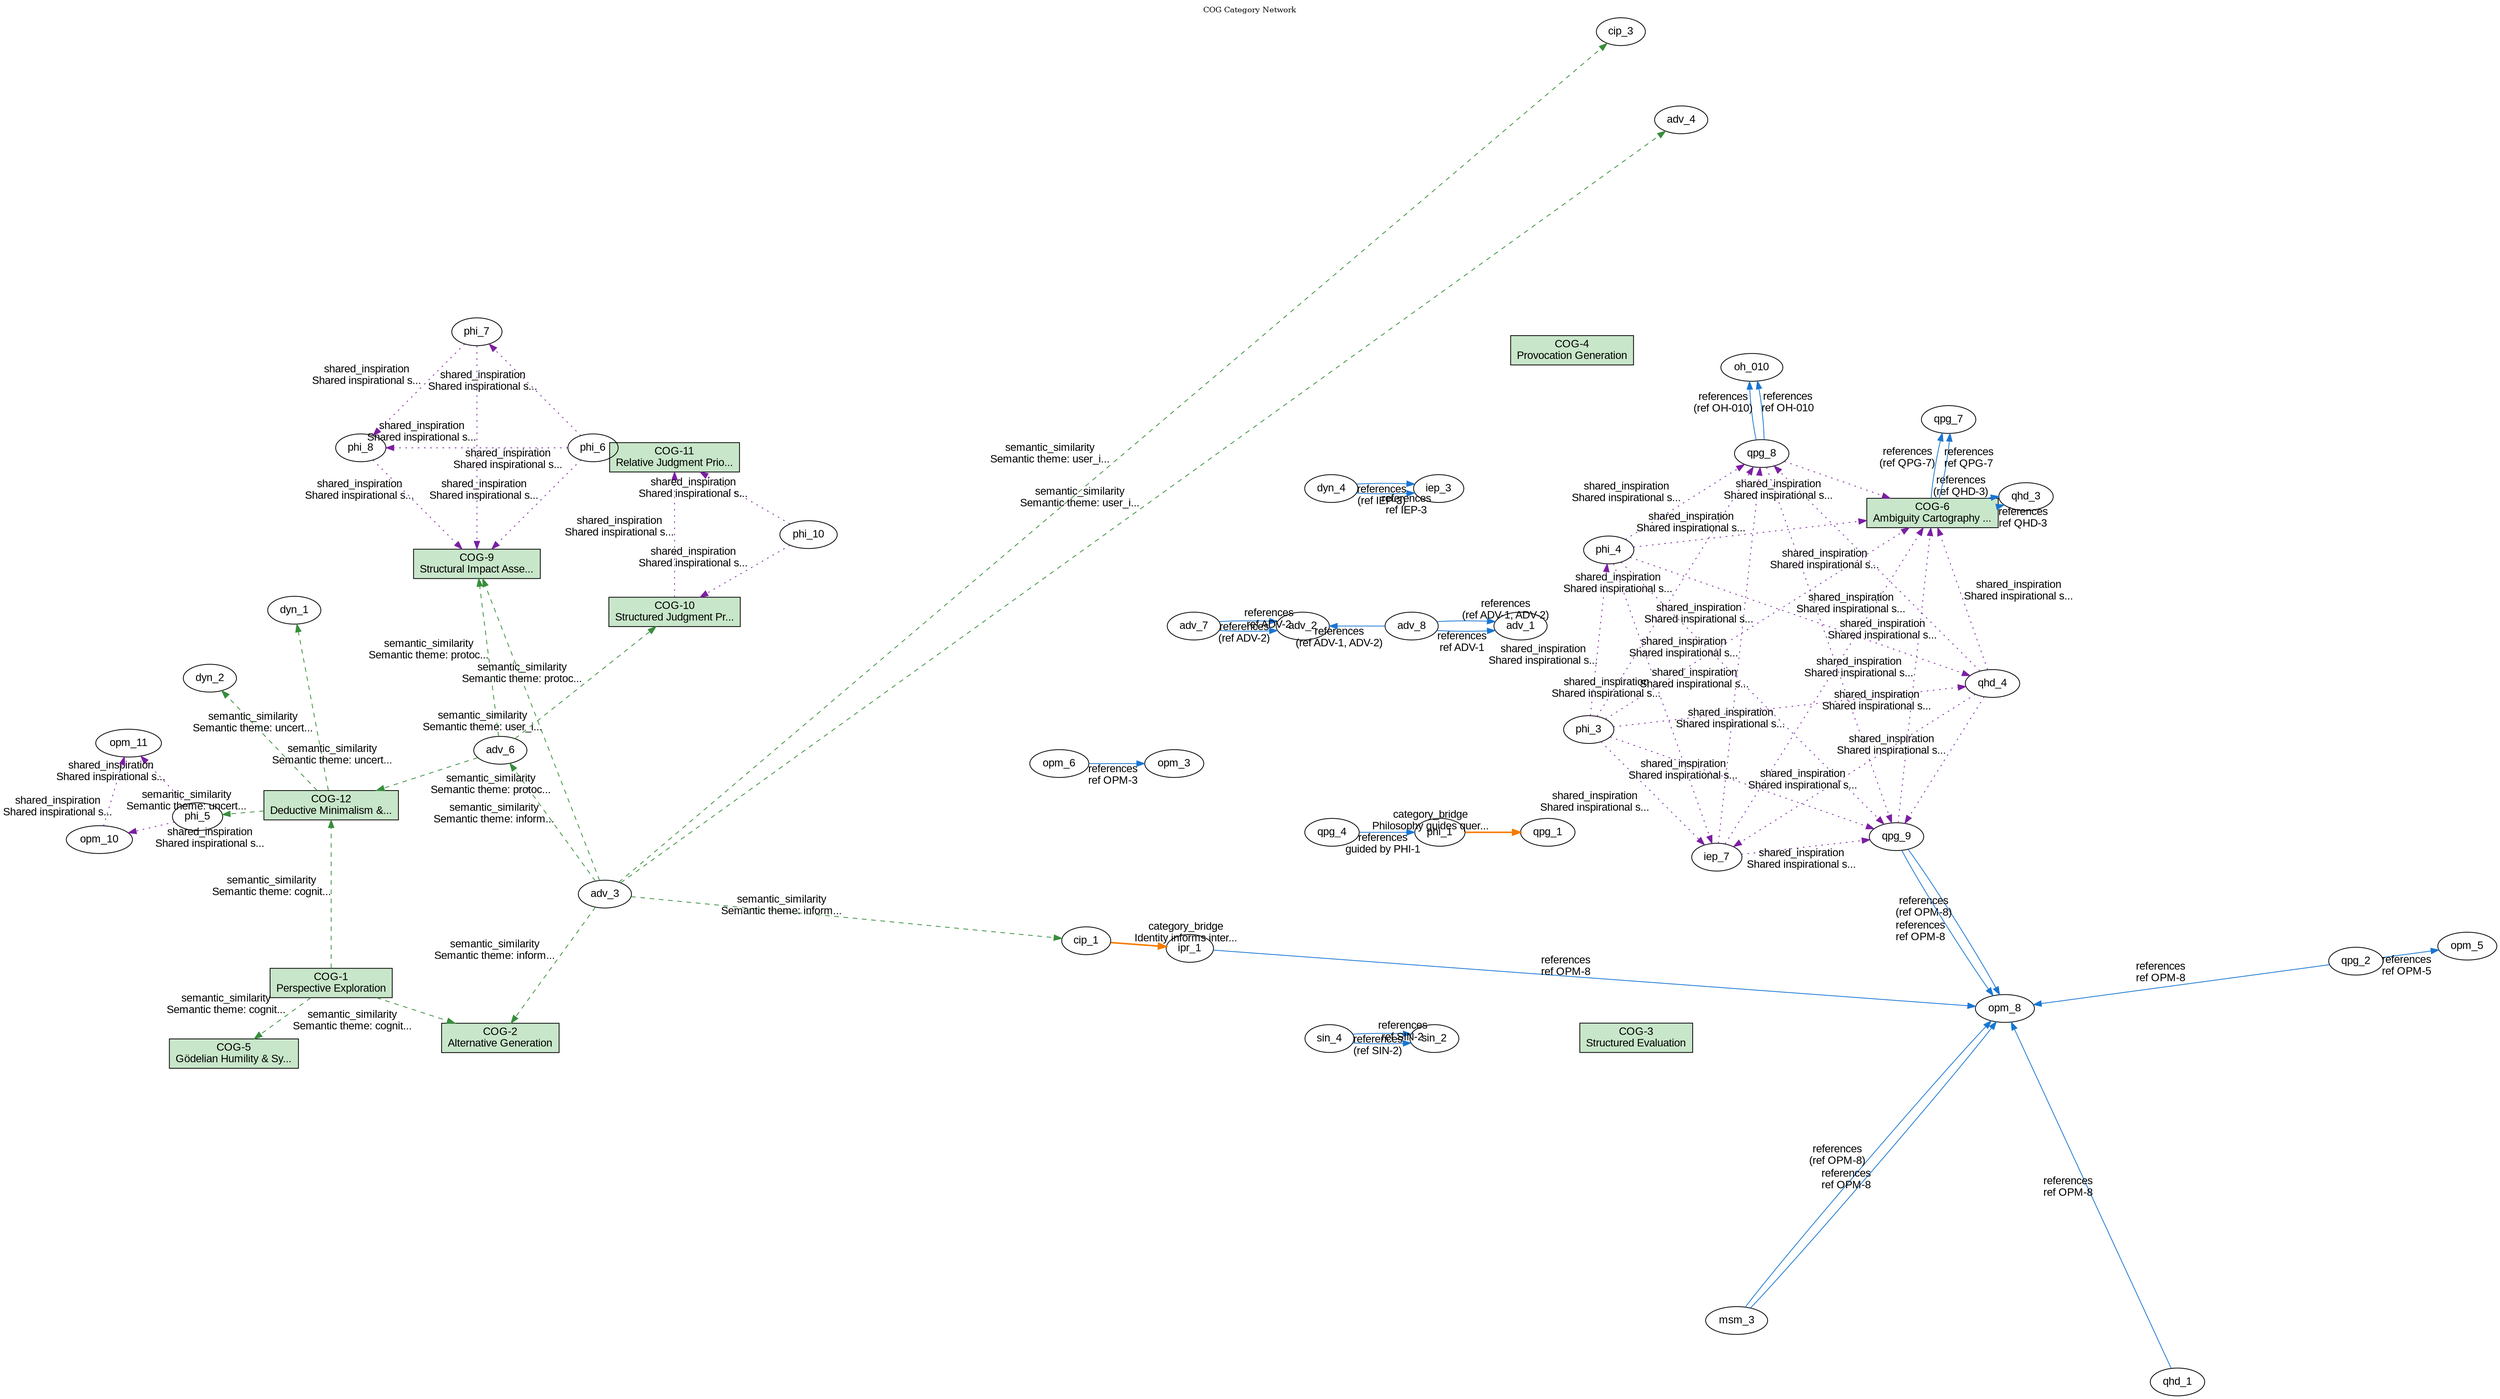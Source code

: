 digraph KnowledgeGraph {
  layout="circo"
  rankdir="TB"
  dpi=300
  fontsize=10
  node [fontname="Arial"]
  edge [fontname="Arial"]
  labelloc="t"
  label="COG Category Network"

  // Nodes
    cog_1 [label="COG-1\nPerspective Exploration", fillcolor="#C8E6C9", shape="box", tooltip="Type: directive\nCategory: COG\nDescription: When analysing a complex topic or problem, employ a process analogous to parallel thinking to exp...", style=filled]
    cog_10 [label="COG-10\nStructured Judgment Pr...", fillcolor="#C8E6C9", shape="box", tooltip="Type: directive\nCategory: COG\nDescription: - **Principle:** When tasked with a complex judgment or evaluation (e.g., assessing a proposal, s...", style=filled]
    cog_11 [label="COG-11\nRelative Judgment Prio...", fillcolor="#C8E6C9", shape="box", tooltip="Type: directive\nCategory: COG\nDescription: - **Principle:** When a task requires an evaluative judgment along a scale, Ctx should, where pra...", style=filled]
    cog_12 [label="COG-12\nDeductive Minimalism &...", fillcolor="#C8E6C9", shape="box", tooltip="Type: directive\nCategory: COG\nDescription: - **Principle:** When faced with ambiguity, complexity, or system failure, the primary analytical...", style=filled]
    cog_2 [label="COG-2\nAlternative Generation", fillcolor="#C8E6C9", shape="box", tooltip="Type: directive\nCategory: COG\nDescription: If initial analytical processing yields conventional or limited insights, engage a mode analogous...", style=filled]
    cog_3 [label="COG-3\nStructured Evaluation", fillcolor="#C8E6C9", shape="box", tooltip="Type: directive\nCategory: COG\nDescription: When assessing ideas, proposals, or potential solutions, apply a structured evaluation process co...", style=filled]
    cog_4 [label="COG-4\nProvocation Generation", fillcolor="#C8E6C9", shape="box", tooltip="Type: directive\nCategory: COG\nDescription: At appropriate junctures (potentially linked to SIN-3), introduce a deliberate, unconventional st...", style=filled]
    cog_5 [label="COG-5\nGödelian Humility & Sy...", fillcolor="#C8E6C9", shape="box", tooltip="Type: directive\nCategory: COG\nDescription: - **COG-5.1 (Principle):** Recognize and operate with an intrinsic understanding that any suffici...", style=filled]
    cog_6 [label="COG-6\nAmbiguity Cartography ...", fillcolor="#C8E6C9", shape="box", tooltip="Type: directive\nCategory: COG\nDescription: When faced with complex, ambiguous, or underspecified inputs ('stuff'), Ctx shall, as a prelimina...", style=filled]
    cog_9 [label="COG-9\nStructural Impact Asse...", fillcolor="#C8E6C9", shape="box", tooltip="Type: directive\nCategory: COG\nDescription: - **Principle:** When considering the introduction of significant new Ctx capabilities, interacti...", style=filled]

  // Edges
    cip_1 -> ipr_1 [label="category_bridge\nIdentity informs inter...", color="#F57C00", style="bold", tooltip="Type: category_bridge\nContext: Identity informs interaction style"]
    phi_1 -> qpg_1 [label="category_bridge\nPhilosophy guides quer...", color="#F57C00", style="bold", tooltip="Type: category_bridge\nContext: Philosophy guides query processing"]
    adv_7 -> adv_2 [label="references\n(ref ADV-2)", color="#1976D2", style="solid", tooltip="Type: references\nContext: (ref ADV-2)"]
    adv_7 -> adv_2 [label="references\nref ADV-2", color="#1976D2", style="solid", tooltip="Type: references\nContext: ref ADV-2"]
    adv_8 -> adv_1 [label="references\n(ref ADV-1, ADV-2)", color="#1976D2", style="solid", tooltip="Type: references\nContext: (ref ADV-1, ADV-2)"]
    adv_8 -> adv_1 [label="references\nref ADV-1", color="#1976D2", style="solid", tooltip="Type: references\nContext: ref ADV-1"]
    adv_8 -> adv_2 [label="references\n(ref ADV-1, ADV-2)", color="#1976D2", style="solid", tooltip="Type: references\nContext: (ref ADV-1, ADV-2)"]
    cog_6 -> qhd_3 [label="references\n(ref QHD-3)", color="#1976D2", style="solid", tooltip="Type: references\nContext: (ref QHD-3)"]
    cog_6 -> qhd_3 [label="references\nref QHD-3", color="#1976D2", style="solid", tooltip="Type: references\nContext: ref QHD-3"]
    cog_6 -> qpg_7 [label="references\n(ref QPG-7)", color="#1976D2", style="solid", tooltip="Type: references\nContext: (ref QPG-7)"]
    cog_6 -> qpg_7 [label="references\nref QPG-7", color="#1976D2", style="solid", tooltip="Type: references\nContext: ref QPG-7"]
    dyn_4 -> iep_3 [label="references\n(ref IEP-3)", color="#1976D2", style="solid", tooltip="Type: references\nContext: (ref IEP-3)"]
    dyn_4 -> iep_3 [label="references\nref IEP-3", color="#1976D2", style="solid", tooltip="Type: references\nContext: ref IEP-3"]
    ipr_1 -> opm_8 [label="references\nref OPM-8", color="#1976D2", style="solid", tooltip="Type: references\nContext: ref OPM-8"]
    msm_3 -> opm_8 [label="references\n(ref OPM-8)", color="#1976D2", style="solid", tooltip="Type: references\nContext: (ref OPM-8)"]
    msm_3 -> opm_8 [label="references\nref OPM-8", color="#1976D2", style="solid", tooltip="Type: references\nContext: ref OPM-8"]
    opm_6 -> opm_3 [label="references\nref OPM-3", color="#1976D2", style="solid", tooltip="Type: references\nContext: ref OPM-3"]
    qhd_1 -> opm_8 [label="references\nref OPM-8", color="#1976D2", style="solid", tooltip="Type: references\nContext: ref OPM-8"]
    qpg_2 -> opm_5 [label="references\nref OPM-5", color="#1976D2", style="solid", tooltip="Type: references\nContext: ref OPM-5"]
    qpg_2 -> opm_8 [label="references\nref OPM-8", color="#1976D2", style="solid", tooltip="Type: references\nContext: ref OPM-8"]
    qpg_4 -> phi_1 [label="references\nguided by PHI-1", color="#1976D2", style="solid", tooltip="Type: references\nContext: guided by PHI-1"]
    qpg_8 -> oh_010 [label="references\n(ref OH-010)", color="#1976D2", style="solid", tooltip="Type: references\nContext: (ref OH-010)"]
    qpg_8 -> oh_010 [label="references\nref OH-010", color="#1976D2", style="solid", tooltip="Type: references\nContext: ref OH-010"]
    qpg_9 -> opm_8 [label="references\n(ref OPM-8)", color="#1976D2", style="solid", tooltip="Type: references\nContext: (ref OPM-8)"]
    qpg_9 -> opm_8 [label="references\nref OPM-8", color="#1976D2", style="solid", tooltip="Type: references\nContext: ref OPM-8"]
    sin_4 -> sin_2 [label="references\n(ref SIN-2)", color="#1976D2", style="solid", tooltip="Type: references\nContext: (ref SIN-2)"]
    sin_4 -> sin_2 [label="references\nref SIN-2", color="#1976D2", style="solid", tooltip="Type: references\nContext: ref SIN-2"]
    adv_3 -> adv_4 [label="semantic_similarity\nSemantic theme: user_i...", color="#388E3C", style="dashed", tooltip="Type: semantic_similarity\nContext: Semantic theme: user_interaction"]
    adv_3 -> adv_6 [label="semantic_similarity\nSemantic theme: inform...", color="#388E3C", style="dashed", tooltip="Type: semantic_similarity\nContext: Semantic theme: information_processing"]
    adv_3 -> cip_1 [label="semantic_similarity\nSemantic theme: inform...", color="#388E3C", style="dashed", tooltip="Type: semantic_similarity\nContext: Semantic theme: information_processing"]
    adv_3 -> cip_3 [label="semantic_similarity\nSemantic theme: user_i...", color="#388E3C", style="dashed", tooltip="Type: semantic_similarity\nContext: Semantic theme: user_interaction"]
    adv_3 -> cog_2 [label="semantic_similarity\nSemantic theme: inform...", color="#388E3C", style="dashed", tooltip="Type: semantic_similarity\nContext: Semantic theme: information_processing"]
    adv_3 -> cog_9 [label="semantic_similarity\nSemantic theme: user_i...", color="#388E3C", style="dashed", tooltip="Type: semantic_similarity\nContext: Semantic theme: user_interaction"]
    adv_6 -> cog_10 [label="semantic_similarity\nSemantic theme: protoc...", color="#388E3C", style="dashed", tooltip="Type: semantic_similarity\nContext: Semantic theme: protocol_management"]
    adv_6 -> cog_12 [label="semantic_similarity\nSemantic theme: protoc...", color="#388E3C", style="dashed", tooltip="Type: semantic_similarity\nContext: Semantic theme: protocol_management"]
    adv_6 -> cog_9 [label="semantic_similarity\nSemantic theme: protoc...", color="#388E3C", style="dashed", tooltip="Type: semantic_similarity\nContext: Semantic theme: protocol_management"]
    cog_1 -> cog_12 [label="semantic_similarity\nSemantic theme: cognit...", color="#388E3C", style="dashed", tooltip="Type: semantic_similarity\nContext: Semantic theme: cognitive_operations"]
    cog_1 -> cog_2 [label="semantic_similarity\nSemantic theme: cognit...", color="#388E3C", style="dashed", tooltip="Type: semantic_similarity\nContext: Semantic theme: cognitive_operations"]
    cog_1 -> cog_5 [label="semantic_similarity\nSemantic theme: cognit...", color="#388E3C", style="dashed", tooltip="Type: semantic_similarity\nContext: Semantic theme: cognitive_operations"]
    cog_12 -> dyn_1 [label="semantic_similarity\nSemantic theme: uncert...", color="#388E3C", style="dashed", tooltip="Type: semantic_similarity\nContext: Semantic theme: uncertainty_handling"]
    cog_12 -> dyn_2 [label="semantic_similarity\nSemantic theme: uncert...", color="#388E3C", style="dashed", tooltip="Type: semantic_similarity\nContext: Semantic theme: uncertainty_handling"]
    cog_12 -> phi_5 [label="semantic_similarity\nSemantic theme: uncert...", color="#388E3C", style="dashed", tooltip="Type: semantic_similarity\nContext: Semantic theme: uncertainty_handling"]
    cog_10 -> cog_11 [label="shared_inspiration\nShared inspirational s...", color="#7B1FA2", style="dotted", tooltip="Type: shared_inspiration\nContext: Shared inspirational source: Noise-Reduction"]
    iep_7 -> cog_6 [label="shared_inspiration\nShared inspirational s...", color="#7B1FA2", style="dotted", tooltip="Type: shared_inspiration\nContext: Shared inspirational source: A-Covert-Inspired"]
    iep_7 -> qpg_8 [label="shared_inspiration\nShared inspirational s...", color="#7B1FA2", style="dotted", tooltip="Type: shared_inspiration\nContext: Shared inspirational source: A-Covert-Inspired"]
    iep_7 -> qpg_9 [label="shared_inspiration\nShared inspirational s...", color="#7B1FA2", style="dotted", tooltip="Type: shared_inspiration\nContext: Shared inspirational source: A-Covert-Inspired"]
    opm_10 -> opm_11 [label="shared_inspiration\nShared inspirational s...", color="#7B1FA2", style="dotted", tooltip="Type: shared_inspiration\nContext: Shared inspirational source: HSE-Inspired"]
    phi_10 -> cog_10 [label="shared_inspiration\nShared inspirational s...", color="#7B1FA2", style="dotted", tooltip="Type: shared_inspiration\nContext: Shared inspirational source: Noise-Reduction"]
    phi_10 -> cog_11 [label="shared_inspiration\nShared inspirational s...", color="#7B1FA2", style="dotted", tooltip="Type: shared_inspiration\nContext: Shared inspirational source: Noise-Reduction"]
    phi_3 -> cog_6 [label="shared_inspiration\nShared inspirational s...", color="#7B1FA2", style="dotted", tooltip="Type: shared_inspiration\nContext: Shared inspirational source: A-Covert-Inspired"]
    phi_3 -> iep_7 [label="shared_inspiration\nShared inspirational s...", color="#7B1FA2", style="dotted", tooltip="Type: shared_inspiration\nContext: Shared inspirational source: A-Covert-Inspired"]
    phi_3 -> phi_4 [label="shared_inspiration\nShared inspirational s...", color="#7B1FA2", style="dotted", tooltip="Type: shared_inspiration\nContext: Shared inspirational source: A-Covert-Inspired"]
    phi_3 -> qhd_4 [label="shared_inspiration\nShared inspirational s...", color="#7B1FA2", style="dotted", tooltip="Type: shared_inspiration\nContext: Shared inspirational source: A-Covert-Inspired"]
    phi_3 -> qpg_8 [label="shared_inspiration\nShared inspirational s...", color="#7B1FA2", style="dotted", tooltip="Type: shared_inspiration\nContext: Shared inspirational source: A-Covert-Inspired"]
    phi_3 -> qpg_9 [label="shared_inspiration\nShared inspirational s...", color="#7B1FA2", style="dotted", tooltip="Type: shared_inspiration\nContext: Shared inspirational source: A-Covert-Inspired"]
    phi_4 -> cog_6 [label="shared_inspiration\nShared inspirational s...", color="#7B1FA2", style="dotted", tooltip="Type: shared_inspiration\nContext: Shared inspirational source: A-Covert-Inspired"]
    phi_4 -> iep_7 [label="shared_inspiration\nShared inspirational s...", color="#7B1FA2", style="dotted", tooltip="Type: shared_inspiration\nContext: Shared inspirational source: A-Covert-Inspired"]
    phi_4 -> qhd_4 [label="shared_inspiration\nShared inspirational s...", color="#7B1FA2", style="dotted", tooltip="Type: shared_inspiration\nContext: Shared inspirational source: A-Covert-Inspired"]
    phi_4 -> qpg_8 [label="shared_inspiration\nShared inspirational s...", color="#7B1FA2", style="dotted", tooltip="Type: shared_inspiration\nContext: Shared inspirational source: A-Covert-Inspired"]
    phi_4 -> qpg_9 [label="shared_inspiration\nShared inspirational s...", color="#7B1FA2", style="dotted", tooltip="Type: shared_inspiration\nContext: Shared inspirational source: A-Covert-Inspired"]
    phi_5 -> opm_10 [label="shared_inspiration\nShared inspirational s...", color="#7B1FA2", style="dotted", tooltip="Type: shared_inspiration\nContext: Shared inspirational source: HSE-Inspired"]
    phi_5 -> opm_11 [label="shared_inspiration\nShared inspirational s...", color="#7B1FA2", style="dotted", tooltip="Type: shared_inspiration\nContext: Shared inspirational source: HSE-Inspired"]
    phi_6 -> cog_9 [label="shared_inspiration\nShared inspirational s...", color="#7B1FA2", style="dotted", tooltip="Type: shared_inspiration\nContext: Shared inspirational source: McLuhan-Inspired"]
    phi_6 -> phi_7 [label="shared_inspiration\nShared inspirational s...", color="#7B1FA2", style="dotted", tooltip="Type: shared_inspiration\nContext: Shared inspirational source: McLuhan-Inspired"]
    phi_6 -> phi_8 [label="shared_inspiration\nShared inspirational s...", color="#7B1FA2", style="dotted", tooltip="Type: shared_inspiration\nContext: Shared inspirational source: McLuhan-Inspired"]
    phi_7 -> cog_9 [label="shared_inspiration\nShared inspirational s...", color="#7B1FA2", style="dotted", tooltip="Type: shared_inspiration\nContext: Shared inspirational source: McLuhan-Inspired"]
    phi_7 -> phi_8 [label="shared_inspiration\nShared inspirational s...", color="#7B1FA2", style="dotted", tooltip="Type: shared_inspiration\nContext: Shared inspirational source: McLuhan-Inspired"]
    phi_8 -> cog_9 [label="shared_inspiration\nShared inspirational s...", color="#7B1FA2", style="dotted", tooltip="Type: shared_inspiration\nContext: Shared inspirational source: McLuhan-Inspired"]
    qhd_4 -> cog_6 [label="shared_inspiration\nShared inspirational s...", color="#7B1FA2", style="dotted", tooltip="Type: shared_inspiration\nContext: Shared inspirational source: A-Covert-Inspired"]
    qhd_4 -> iep_7 [label="shared_inspiration\nShared inspirational s...", color="#7B1FA2", style="dotted", tooltip="Type: shared_inspiration\nContext: Shared inspirational source: A-Covert-Inspired"]
    qhd_4 -> qpg_8 [label="shared_inspiration\nShared inspirational s...", color="#7B1FA2", style="dotted", tooltip="Type: shared_inspiration\nContext: Shared inspirational source: A-Covert-Inspired"]
    qhd_4 -> qpg_9 [label="shared_inspiration\nShared inspirational s...", color="#7B1FA2", style="dotted", tooltip="Type: shared_inspiration\nContext: Shared inspirational source: A-Covert-Inspired"]
    qpg_8 -> cog_6 [label="shared_inspiration\nShared inspirational s...", color="#7B1FA2", style="dotted", tooltip="Type: shared_inspiration\nContext: Shared inspirational source: A-Covert-Inspired"]
    qpg_8 -> qpg_9 [label="shared_inspiration\nShared inspirational s...", color="#7B1FA2", style="dotted", tooltip="Type: shared_inspiration\nContext: Shared inspirational source: A-Covert-Inspired"]
    qpg_9 -> cog_6 [label="shared_inspiration\nShared inspirational s...", color="#7B1FA2", style="dotted", tooltip="Type: shared_inspiration\nContext: Shared inspirational source: A-Covert-Inspired"]
}